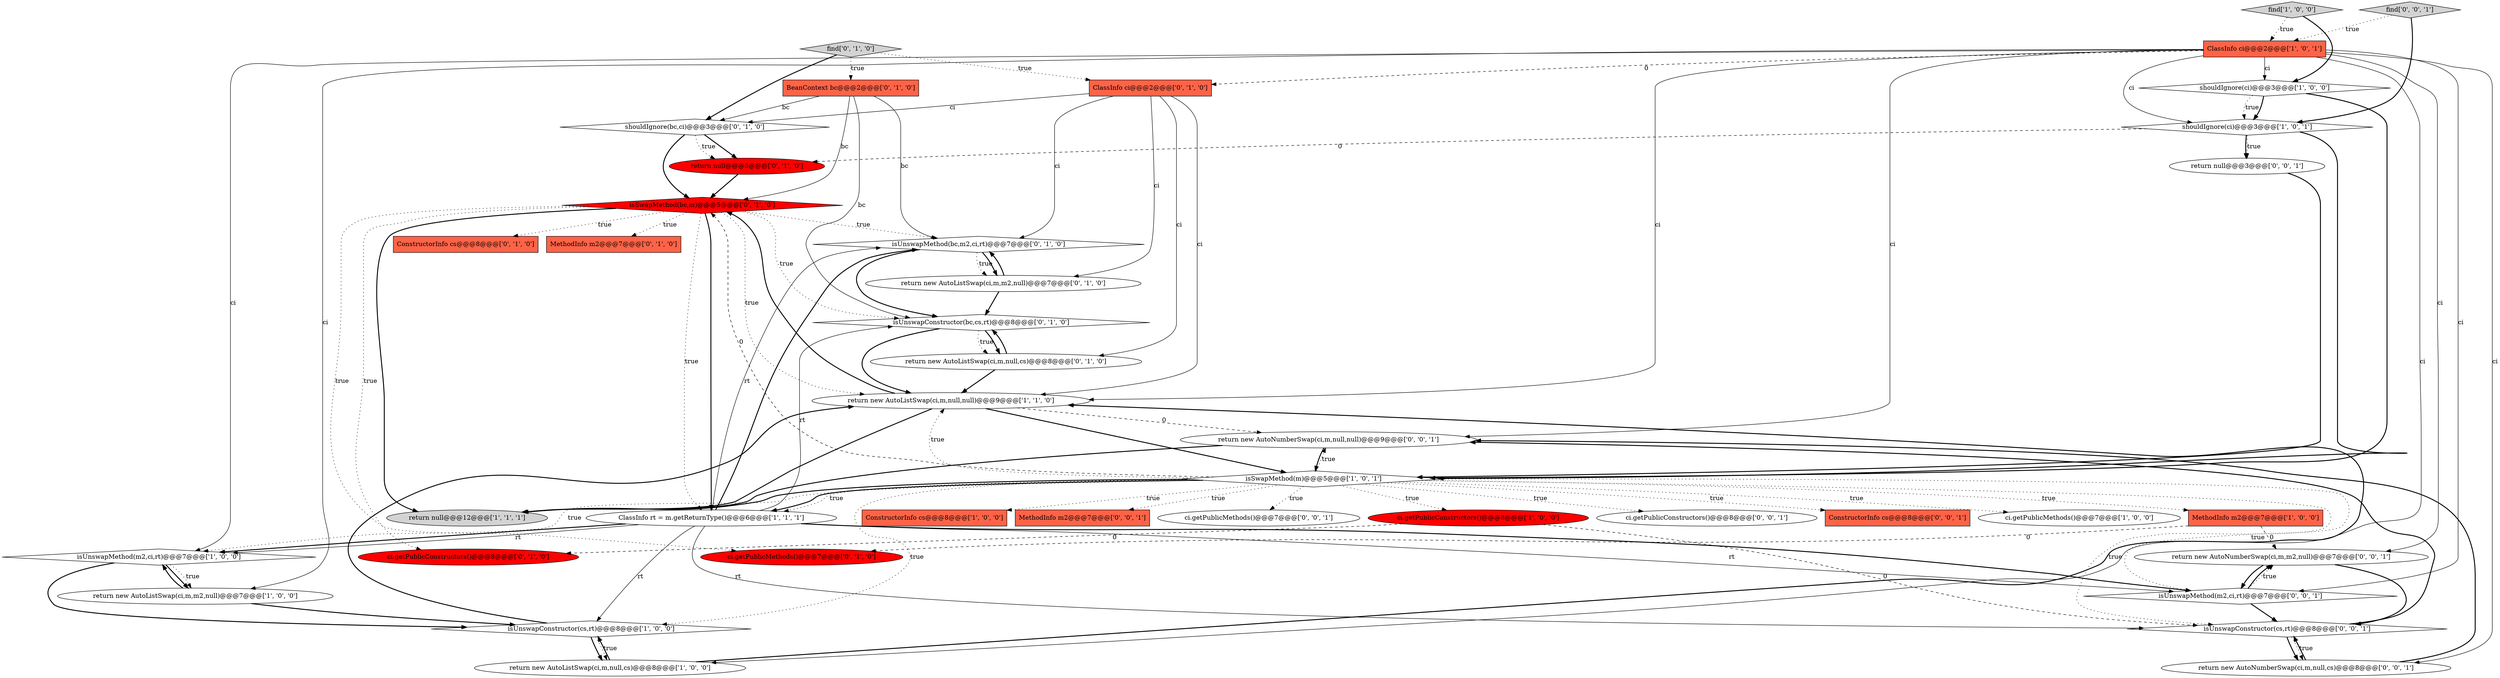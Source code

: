 digraph {
22 [style = filled, label = "ci.getPublicMethods()@@@7@@@['0', '1', '0']", fillcolor = red, shape = ellipse image = "AAA1AAABBB2BBB"];
32 [style = filled, label = "MethodInfo m2@@@7@@@['0', '0', '1']", fillcolor = tomato, shape = box image = "AAA0AAABBB3BBB"];
17 [style = filled, label = "MethodInfo m2@@@7@@@['0', '1', '0']", fillcolor = tomato, shape = box image = "AAA0AAABBB2BBB"];
31 [style = filled, label = "return new AutoNumberSwap(ci,m,null,null)@@@9@@@['0', '0', '1']", fillcolor = white, shape = ellipse image = "AAA0AAABBB3BBB"];
27 [style = filled, label = "ci.getPublicConstructors()@@@8@@@['0', '1', '0']", fillcolor = red, shape = ellipse image = "AAA1AAABBB2BBB"];
24 [style = filled, label = "isSwapMethod(bc,m)@@@5@@@['0', '1', '0']", fillcolor = red, shape = diamond image = "AAA1AAABBB2BBB"];
35 [style = filled, label = "ci.getPublicMethods()@@@7@@@['0', '0', '1']", fillcolor = white, shape = ellipse image = "AAA0AAABBB3BBB"];
18 [style = filled, label = "ConstructorInfo cs@@@8@@@['0', '1', '0']", fillcolor = tomato, shape = box image = "AAA0AAABBB2BBB"];
9 [style = filled, label = "isUnswapMethod(m2,ci,rt)@@@7@@@['1', '0', '0']", fillcolor = white, shape = diamond image = "AAA0AAABBB1BBB"];
13 [style = filled, label = "MethodInfo m2@@@7@@@['1', '0', '0']", fillcolor = tomato, shape = box image = "AAA1AAABBB1BBB"];
23 [style = filled, label = "BeanContext bc@@@2@@@['0', '1', '0']", fillcolor = tomato, shape = box image = "AAA0AAABBB2BBB"];
12 [style = filled, label = "ClassInfo ci@@@2@@@['1', '0', '1']", fillcolor = tomato, shape = box image = "AAA0AAABBB1BBB"];
14 [style = filled, label = "find['1', '0', '0']", fillcolor = lightgray, shape = diamond image = "AAA0AAABBB1BBB"];
16 [style = filled, label = "isUnswapMethod(bc,m2,ci,rt)@@@7@@@['0', '1', '0']", fillcolor = white, shape = diamond image = "AAA0AAABBB2BBB"];
25 [style = filled, label = "ClassInfo ci@@@2@@@['0', '1', '0']", fillcolor = tomato, shape = box image = "AAA1AAABBB2BBB"];
11 [style = filled, label = "ci.getPublicConstructors()@@@8@@@['1', '0', '0']", fillcolor = red, shape = ellipse image = "AAA1AAABBB1BBB"];
28 [style = filled, label = "return null@@@3@@@['0', '1', '0']", fillcolor = red, shape = ellipse image = "AAA1AAABBB2BBB"];
5 [style = filled, label = "isSwapMethod(m)@@@5@@@['1', '0', '1']", fillcolor = white, shape = diamond image = "AAA0AAABBB1BBB"];
38 [style = filled, label = "isUnswapConstructor(cs,rt)@@@8@@@['0', '0', '1']", fillcolor = white, shape = diamond image = "AAA0AAABBB3BBB"];
36 [style = filled, label = "isUnswapMethod(m2,ci,rt)@@@7@@@['0', '0', '1']", fillcolor = white, shape = diamond image = "AAA0AAABBB3BBB"];
4 [style = filled, label = "shouldIgnore(ci)@@@3@@@['1', '0', '0']", fillcolor = white, shape = diamond image = "AAA0AAABBB1BBB"];
15 [style = filled, label = "return null@@@12@@@['1', '1', '1']", fillcolor = lightgray, shape = ellipse image = "AAA0AAABBB1BBB"];
34 [style = filled, label = "ci.getPublicConstructors()@@@8@@@['0', '0', '1']", fillcolor = white, shape = ellipse image = "AAA0AAABBB3BBB"];
20 [style = filled, label = "isUnswapConstructor(bc,cs,rt)@@@8@@@['0', '1', '0']", fillcolor = white, shape = diamond image = "AAA0AAABBB2BBB"];
37 [style = filled, label = "ConstructorInfo cs@@@8@@@['0', '0', '1']", fillcolor = tomato, shape = box image = "AAA0AAABBB3BBB"];
1 [style = filled, label = "return new AutoListSwap(ci,m,null,cs)@@@8@@@['1', '0', '0']", fillcolor = white, shape = ellipse image = "AAA0AAABBB1BBB"];
29 [style = filled, label = "find['0', '1', '0']", fillcolor = lightgray, shape = diamond image = "AAA0AAABBB2BBB"];
21 [style = filled, label = "return new AutoListSwap(ci,m,m2,null)@@@7@@@['0', '1', '0']", fillcolor = white, shape = ellipse image = "AAA0AAABBB2BBB"];
2 [style = filled, label = "ClassInfo rt = m.getReturnType()@@@6@@@['1', '1', '1']", fillcolor = white, shape = ellipse image = "AAA0AAABBB1BBB"];
19 [style = filled, label = "shouldIgnore(bc,ci)@@@3@@@['0', '1', '0']", fillcolor = white, shape = diamond image = "AAA0AAABBB2BBB"];
30 [style = filled, label = "return new AutoNumberSwap(ci,m,null,cs)@@@8@@@['0', '0', '1']", fillcolor = white, shape = ellipse image = "AAA0AAABBB3BBB"];
26 [style = filled, label = "return new AutoListSwap(ci,m,null,cs)@@@8@@@['0', '1', '0']", fillcolor = white, shape = ellipse image = "AAA0AAABBB2BBB"];
39 [style = filled, label = "return new AutoNumberSwap(ci,m,m2,null)@@@7@@@['0', '0', '1']", fillcolor = white, shape = ellipse image = "AAA0AAABBB3BBB"];
3 [style = filled, label = "isUnswapConstructor(cs,rt)@@@8@@@['1', '0', '0']", fillcolor = white, shape = diamond image = "AAA0AAABBB1BBB"];
33 [style = filled, label = "return null@@@3@@@['0', '0', '1']", fillcolor = white, shape = ellipse image = "AAA0AAABBB3BBB"];
0 [style = filled, label = "ci.getPublicMethods()@@@7@@@['1', '0', '0']", fillcolor = white, shape = ellipse image = "AAA0AAABBB1BBB"];
40 [style = filled, label = "find['0', '0', '1']", fillcolor = lightgray, shape = diamond image = "AAA0AAABBB3BBB"];
6 [style = filled, label = "ConstructorInfo cs@@@8@@@['1', '0', '0']", fillcolor = tomato, shape = box image = "AAA0AAABBB1BBB"];
7 [style = filled, label = "shouldIgnore(ci)@@@3@@@['1', '0', '1']", fillcolor = white, shape = diamond image = "AAA0AAABBB1BBB"];
10 [style = filled, label = "return new AutoListSwap(ci,m,m2,null)@@@7@@@['1', '0', '0']", fillcolor = white, shape = ellipse image = "AAA0AAABBB1BBB"];
8 [style = filled, label = "return new AutoListSwap(ci,m,null,null)@@@9@@@['1', '1', '0']", fillcolor = white, shape = ellipse image = "AAA0AAABBB1BBB"];
2->16 [style = solid, label="rt"];
12->9 [style = solid, label="ci"];
20->26 [style = bold, label=""];
5->32 [style = dotted, label="true"];
24->17 [style = dotted, label="true"];
12->1 [style = solid, label="ci"];
7->33 [style = dotted, label="true"];
5->24 [style = dashed, label="0"];
4->7 [style = dotted, label="true"];
5->15 [style = bold, label=""];
2->38 [style = solid, label="rt"];
29->23 [style = dotted, label="true"];
38->31 [style = bold, label=""];
9->10 [style = bold, label=""];
24->27 [style = dotted, label="true"];
23->20 [style = solid, label="bc"];
19->24 [style = bold, label=""];
25->21 [style = solid, label="ci"];
5->13 [style = dotted, label="true"];
5->38 [style = dotted, label="true"];
5->11 [style = dotted, label="true"];
38->30 [style = bold, label=""];
36->39 [style = dotted, label="true"];
2->36 [style = bold, label=""];
39->38 [style = bold, label=""];
21->16 [style = bold, label=""];
5->9 [style = dotted, label="true"];
2->20 [style = solid, label="rt"];
12->39 [style = solid, label="ci"];
19->28 [style = bold, label=""];
24->8 [style = dotted, label="true"];
25->8 [style = solid, label="ci"];
2->16 [style = bold, label=""];
14->12 [style = dotted, label="true"];
23->19 [style = solid, label="bc"];
20->26 [style = dotted, label="true"];
31->5 [style = bold, label=""];
5->6 [style = dotted, label="true"];
2->9 [style = bold, label=""];
5->3 [style = dotted, label="true"];
12->7 [style = solid, label="ci"];
5->36 [style = dotted, label="true"];
7->33 [style = bold, label=""];
7->5 [style = bold, label=""];
20->8 [style = bold, label=""];
25->26 [style = solid, label="ci"];
5->34 [style = dotted, label="true"];
24->22 [style = dotted, label="true"];
28->24 [style = bold, label=""];
16->21 [style = dotted, label="true"];
25->16 [style = solid, label="ci"];
5->8 [style = dotted, label="true"];
9->10 [style = dotted, label="true"];
16->20 [style = bold, label=""];
3->1 [style = dotted, label="true"];
12->10 [style = solid, label="ci"];
24->18 [style = dotted, label="true"];
26->20 [style = bold, label=""];
14->4 [style = bold, label=""];
8->24 [style = bold, label=""];
2->36 [style = solid, label="rt"];
1->8 [style = bold, label=""];
8->15 [style = bold, label=""];
12->36 [style = solid, label="ci"];
3->1 [style = bold, label=""];
5->31 [style = dotted, label="true"];
1->3 [style = bold, label=""];
26->8 [style = bold, label=""];
5->0 [style = dotted, label="true"];
33->5 [style = bold, label=""];
24->16 [style = dotted, label="true"];
36->39 [style = bold, label=""];
4->7 [style = bold, label=""];
38->30 [style = dotted, label="true"];
13->39 [style = dashed, label="0"];
12->30 [style = solid, label="ci"];
19->28 [style = dotted, label="true"];
5->35 [style = dotted, label="true"];
29->19 [style = bold, label=""];
7->28 [style = dashed, label="0"];
30->31 [style = bold, label=""];
25->19 [style = solid, label="ci"];
3->8 [style = bold, label=""];
24->20 [style = dotted, label="true"];
9->3 [style = bold, label=""];
10->9 [style = bold, label=""];
11->27 [style = dashed, label="0"];
12->31 [style = solid, label="ci"];
23->16 [style = solid, label="bc"];
2->3 [style = solid, label="rt"];
4->5 [style = bold, label=""];
29->25 [style = dotted, label="true"];
12->4 [style = solid, label="ci"];
5->2 [style = dotted, label="true"];
24->15 [style = bold, label=""];
30->38 [style = bold, label=""];
24->2 [style = bold, label=""];
10->3 [style = bold, label=""];
2->9 [style = solid, label="rt"];
31->15 [style = bold, label=""];
11->38 [style = dashed, label="0"];
5->2 [style = bold, label=""];
40->7 [style = bold, label=""];
12->25 [style = dashed, label="0"];
21->20 [style = bold, label=""];
8->5 [style = bold, label=""];
12->8 [style = solid, label="ci"];
16->21 [style = bold, label=""];
40->12 [style = dotted, label="true"];
23->24 [style = solid, label="bc"];
24->2 [style = dotted, label="true"];
36->38 [style = bold, label=""];
8->31 [style = dashed, label="0"];
39->36 [style = bold, label=""];
13->22 [style = dashed, label="0"];
5->37 [style = dotted, label="true"];
}

